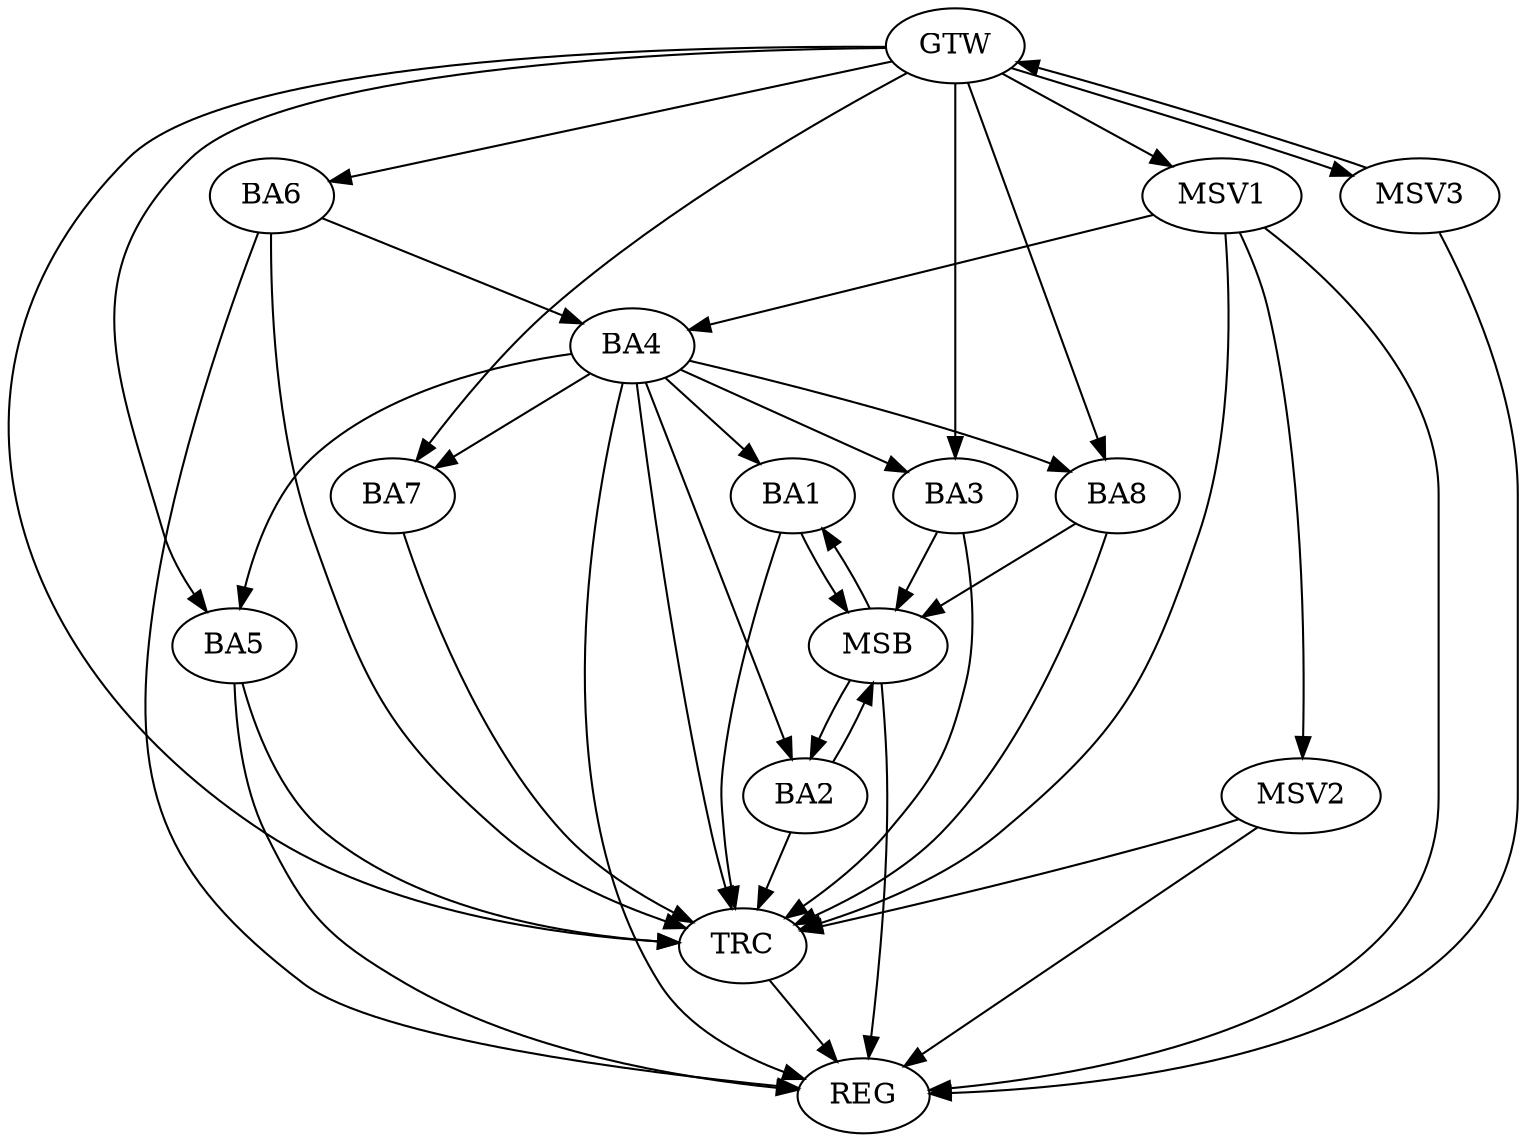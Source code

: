 strict digraph G {
  BA1 [ label="BA1" ];
  BA2 [ label="BA2" ];
  BA3 [ label="BA3" ];
  BA4 [ label="BA4" ];
  BA5 [ label="BA5" ];
  BA6 [ label="BA6" ];
  BA7 [ label="BA7" ];
  BA8 [ label="BA8" ];
  GTW [ label="GTW" ];
  REG [ label="REG" ];
  MSB [ label="MSB" ];
  TRC [ label="TRC" ];
  MSV1 [ label="MSV1" ];
  MSV2 [ label="MSV2" ];
  MSV3 [ label="MSV3" ];
  BA4 -> BA2;
  BA6 -> BA4;
  GTW -> BA3;
  GTW -> BA5;
  GTW -> BA6;
  GTW -> BA7;
  GTW -> BA8;
  BA4 -> REG;
  BA5 -> REG;
  BA6 -> REG;
  BA1 -> MSB;
  MSB -> BA2;
  MSB -> REG;
  BA2 -> MSB;
  MSB -> BA1;
  BA3 -> MSB;
  BA8 -> MSB;
  BA1 -> TRC;
  BA2 -> TRC;
  BA3 -> TRC;
  BA4 -> TRC;
  BA5 -> TRC;
  BA6 -> TRC;
  BA7 -> TRC;
  BA8 -> TRC;
  GTW -> TRC;
  TRC -> REG;
  BA4 -> BA1;
  BA4 -> BA7;
  BA4 -> BA8;
  BA4 -> BA3;
  BA4 -> BA5;
  MSV1 -> BA4;
  GTW -> MSV1;
  MSV1 -> REG;
  MSV1 -> TRC;
  MSV1 -> MSV2;
  MSV2 -> REG;
  MSV2 -> TRC;
  MSV3 -> GTW;
  GTW -> MSV3;
  MSV3 -> REG;
}
